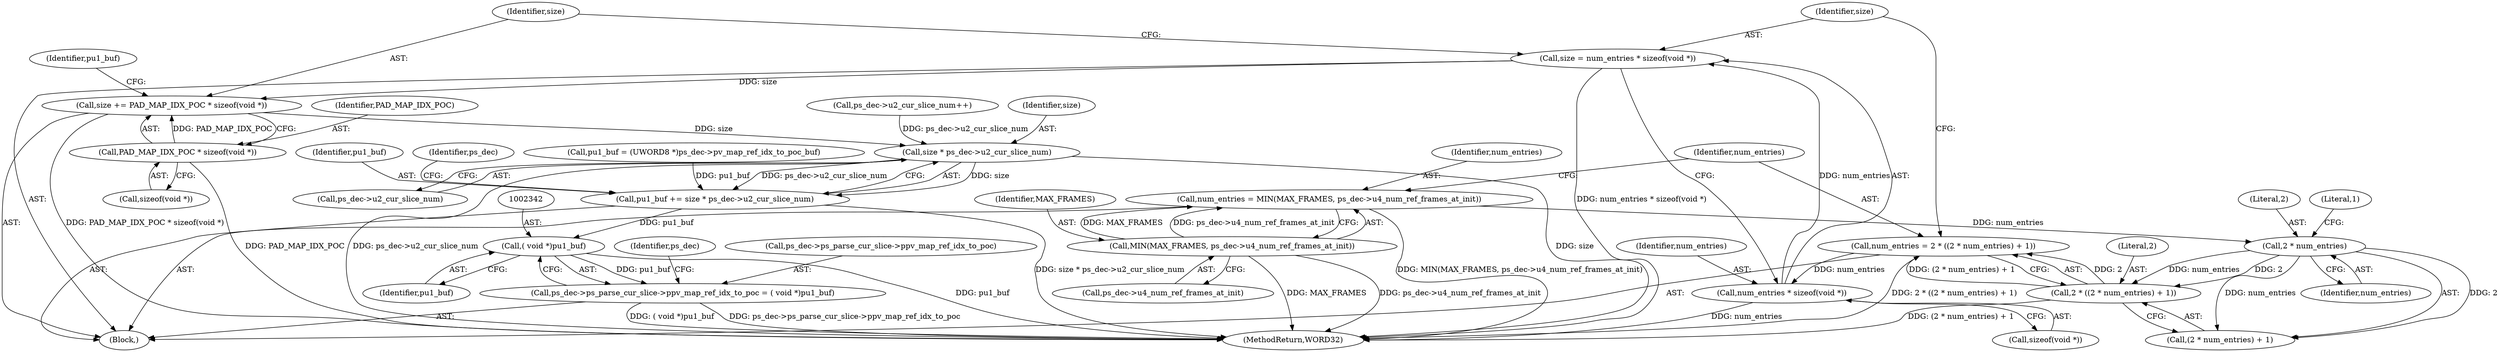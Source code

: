 digraph "0_Android_8b5fd8f24eba5dd19ab2f80ea11a9125aa882ae2@API" {
"1002315" [label="(Call,size += PAD_MAP_IDX_POC * sizeof(void *))"];
"1002317" [label="(Call,PAD_MAP_IDX_POC * sizeof(void *))"];
"1002309" [label="(Call,size = num_entries * sizeof(void *))"];
"1002311" [label="(Call,num_entries * sizeof(void *))"];
"1002300" [label="(Call,num_entries = 2 * ((2 * num_entries) + 1))"];
"1002302" [label="(Call,2 * ((2 * num_entries) + 1))"];
"1002305" [label="(Call,2 * num_entries)"];
"1002293" [label="(Call,num_entries = MIN(MAX_FRAMES, ps_dec->u4_num_ref_frames_at_init))"];
"1002295" [label="(Call,MIN(MAX_FRAMES, ps_dec->u4_num_ref_frames_at_init))"];
"1002330" [label="(Call,size * ps_dec->u2_cur_slice_num)"];
"1002328" [label="(Call,pu1_buf += size * ps_dec->u2_cur_slice_num)"];
"1002341" [label="(Call,( void *)pu1_buf)"];
"1002335" [label="(Call,ps_dec->ps_parse_cur_slice->ppv_map_ref_idx_to_poc = ( void *)pu1_buf)"];
"1002312" [label="(Identifier,num_entries)"];
"1001128" [label="(Call,ps_dec->u2_cur_slice_num++)"];
"1002307" [label="(Identifier,num_entries)"];
"1002338" [label="(Identifier,ps_dec)"];
"1002309" [label="(Call,size = num_entries * sizeof(void *))"];
"1002322" [label="(Identifier,pu1_buf)"];
"1002336" [label="(Call,ps_dec->ps_parse_cur_slice->ppv_map_ref_idx_to_poc)"];
"1002331" [label="(Identifier,size)"];
"1002318" [label="(Identifier,PAD_MAP_IDX_POC)"];
"1002289" [label="(Block,)"];
"1002319" [label="(Call,sizeof(void *))"];
"1002294" [label="(Identifier,num_entries)"];
"1002335" [label="(Call,ps_dec->ps_parse_cur_slice->ppv_map_ref_idx_to_poc = ( void *)pu1_buf)"];
"1002346" [label="(Identifier,ps_dec)"];
"1002300" [label="(Call,num_entries = 2 * ((2 * num_entries) + 1))"];
"1002296" [label="(Identifier,MAX_FRAMES)"];
"1002308" [label="(Literal,1)"];
"1002302" [label="(Call,2 * ((2 * num_entries) + 1))"];
"1002544" [label="(MethodReturn,WORD32)"];
"1002303" [label="(Literal,2)"];
"1002297" [label="(Call,ps_dec->u4_num_ref_frames_at_init)"];
"1002311" [label="(Call,num_entries * sizeof(void *))"];
"1002330" [label="(Call,size * ps_dec->u2_cur_slice_num)"];
"1002304" [label="(Call,(2 * num_entries) + 1)"];
"1002310" [label="(Identifier,size)"];
"1002316" [label="(Identifier,size)"];
"1002293" [label="(Call,num_entries = MIN(MAX_FRAMES, ps_dec->u4_num_ref_frames_at_init))"];
"1002321" [label="(Call,pu1_buf = (UWORD8 *)ps_dec->pv_map_ref_idx_to_poc_buf)"];
"1002341" [label="(Call,( void *)pu1_buf)"];
"1002332" [label="(Call,ps_dec->u2_cur_slice_num)"];
"1002317" [label="(Call,PAD_MAP_IDX_POC * sizeof(void *))"];
"1002295" [label="(Call,MIN(MAX_FRAMES, ps_dec->u4_num_ref_frames_at_init))"];
"1002343" [label="(Identifier,pu1_buf)"];
"1002315" [label="(Call,size += PAD_MAP_IDX_POC * sizeof(void *))"];
"1002305" [label="(Call,2 * num_entries)"];
"1002329" [label="(Identifier,pu1_buf)"];
"1002313" [label="(Call,sizeof(void *))"];
"1002301" [label="(Identifier,num_entries)"];
"1002328" [label="(Call,pu1_buf += size * ps_dec->u2_cur_slice_num)"];
"1002306" [label="(Literal,2)"];
"1002315" -> "1002289"  [label="AST: "];
"1002315" -> "1002317"  [label="CFG: "];
"1002316" -> "1002315"  [label="AST: "];
"1002317" -> "1002315"  [label="AST: "];
"1002322" -> "1002315"  [label="CFG: "];
"1002315" -> "1002544"  [label="DDG: PAD_MAP_IDX_POC * sizeof(void *)"];
"1002317" -> "1002315"  [label="DDG: PAD_MAP_IDX_POC"];
"1002309" -> "1002315"  [label="DDG: size"];
"1002315" -> "1002330"  [label="DDG: size"];
"1002317" -> "1002319"  [label="CFG: "];
"1002318" -> "1002317"  [label="AST: "];
"1002319" -> "1002317"  [label="AST: "];
"1002317" -> "1002544"  [label="DDG: PAD_MAP_IDX_POC"];
"1002309" -> "1002289"  [label="AST: "];
"1002309" -> "1002311"  [label="CFG: "];
"1002310" -> "1002309"  [label="AST: "];
"1002311" -> "1002309"  [label="AST: "];
"1002316" -> "1002309"  [label="CFG: "];
"1002309" -> "1002544"  [label="DDG: num_entries * sizeof(void *)"];
"1002311" -> "1002309"  [label="DDG: num_entries"];
"1002311" -> "1002313"  [label="CFG: "];
"1002312" -> "1002311"  [label="AST: "];
"1002313" -> "1002311"  [label="AST: "];
"1002311" -> "1002544"  [label="DDG: num_entries"];
"1002300" -> "1002311"  [label="DDG: num_entries"];
"1002300" -> "1002289"  [label="AST: "];
"1002300" -> "1002302"  [label="CFG: "];
"1002301" -> "1002300"  [label="AST: "];
"1002302" -> "1002300"  [label="AST: "];
"1002310" -> "1002300"  [label="CFG: "];
"1002300" -> "1002544"  [label="DDG: 2 * ((2 * num_entries) + 1)"];
"1002302" -> "1002300"  [label="DDG: 2"];
"1002302" -> "1002300"  [label="DDG: (2 * num_entries) + 1"];
"1002302" -> "1002304"  [label="CFG: "];
"1002303" -> "1002302"  [label="AST: "];
"1002304" -> "1002302"  [label="AST: "];
"1002302" -> "1002544"  [label="DDG: (2 * num_entries) + 1"];
"1002305" -> "1002302"  [label="DDG: 2"];
"1002305" -> "1002302"  [label="DDG: num_entries"];
"1002305" -> "1002304"  [label="AST: "];
"1002305" -> "1002307"  [label="CFG: "];
"1002306" -> "1002305"  [label="AST: "];
"1002307" -> "1002305"  [label="AST: "];
"1002308" -> "1002305"  [label="CFG: "];
"1002305" -> "1002304"  [label="DDG: 2"];
"1002305" -> "1002304"  [label="DDG: num_entries"];
"1002293" -> "1002305"  [label="DDG: num_entries"];
"1002293" -> "1002289"  [label="AST: "];
"1002293" -> "1002295"  [label="CFG: "];
"1002294" -> "1002293"  [label="AST: "];
"1002295" -> "1002293"  [label="AST: "];
"1002301" -> "1002293"  [label="CFG: "];
"1002293" -> "1002544"  [label="DDG: MIN(MAX_FRAMES, ps_dec->u4_num_ref_frames_at_init)"];
"1002295" -> "1002293"  [label="DDG: MAX_FRAMES"];
"1002295" -> "1002293"  [label="DDG: ps_dec->u4_num_ref_frames_at_init"];
"1002295" -> "1002297"  [label="CFG: "];
"1002296" -> "1002295"  [label="AST: "];
"1002297" -> "1002295"  [label="AST: "];
"1002295" -> "1002544"  [label="DDG: ps_dec->u4_num_ref_frames_at_init"];
"1002295" -> "1002544"  [label="DDG: MAX_FRAMES"];
"1002330" -> "1002328"  [label="AST: "];
"1002330" -> "1002332"  [label="CFG: "];
"1002331" -> "1002330"  [label="AST: "];
"1002332" -> "1002330"  [label="AST: "];
"1002328" -> "1002330"  [label="CFG: "];
"1002330" -> "1002544"  [label="DDG: size"];
"1002330" -> "1002544"  [label="DDG: ps_dec->u2_cur_slice_num"];
"1002330" -> "1002328"  [label="DDG: size"];
"1002330" -> "1002328"  [label="DDG: ps_dec->u2_cur_slice_num"];
"1001128" -> "1002330"  [label="DDG: ps_dec->u2_cur_slice_num"];
"1002328" -> "1002289"  [label="AST: "];
"1002329" -> "1002328"  [label="AST: "];
"1002338" -> "1002328"  [label="CFG: "];
"1002328" -> "1002544"  [label="DDG: size * ps_dec->u2_cur_slice_num"];
"1002321" -> "1002328"  [label="DDG: pu1_buf"];
"1002328" -> "1002341"  [label="DDG: pu1_buf"];
"1002341" -> "1002335"  [label="AST: "];
"1002341" -> "1002343"  [label="CFG: "];
"1002342" -> "1002341"  [label="AST: "];
"1002343" -> "1002341"  [label="AST: "];
"1002335" -> "1002341"  [label="CFG: "];
"1002341" -> "1002544"  [label="DDG: pu1_buf"];
"1002341" -> "1002335"  [label="DDG: pu1_buf"];
"1002335" -> "1002289"  [label="AST: "];
"1002336" -> "1002335"  [label="AST: "];
"1002346" -> "1002335"  [label="CFG: "];
"1002335" -> "1002544"  [label="DDG: ps_dec->ps_parse_cur_slice->ppv_map_ref_idx_to_poc"];
"1002335" -> "1002544"  [label="DDG: ( void *)pu1_buf"];
}
